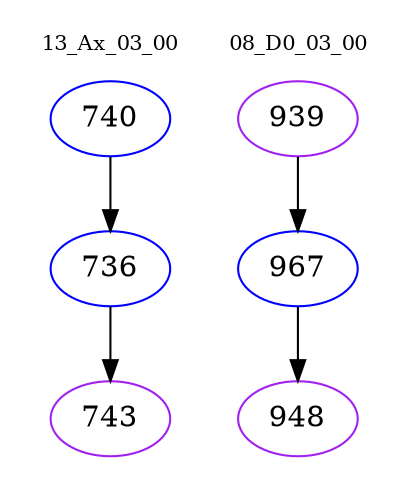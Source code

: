 digraph{
subgraph cluster_0 {
color = white
label = "13_Ax_03_00";
fontsize=10;
T0_740 [label="740", color="blue"]
T0_740 -> T0_736 [color="black"]
T0_736 [label="736", color="blue"]
T0_736 -> T0_743 [color="black"]
T0_743 [label="743", color="purple"]
}
subgraph cluster_1 {
color = white
label = "08_D0_03_00";
fontsize=10;
T1_939 [label="939", color="purple"]
T1_939 -> T1_967 [color="black"]
T1_967 [label="967", color="blue"]
T1_967 -> T1_948 [color="black"]
T1_948 [label="948", color="purple"]
}
}
